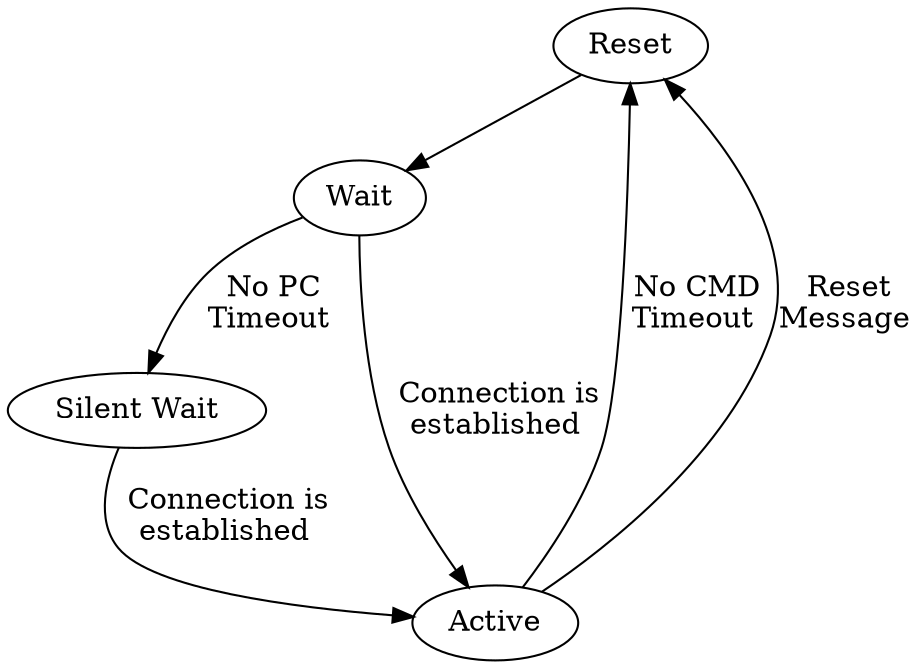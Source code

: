digraph G {
   // node with current defaults
  {
	node [shape=ellipse color=black fillcolor=white]
	S1 S2 S3 S4
  }
  S1 [label="Reset"]
  S2 [label="Wait"]
  S3 [label="Silent Wait"]
  S4 [label="Active"]

  S1->S2
  S2->S3 [label=" No PC\nTimeout"]
  S2->S4 [label=" Connection is\nestablished"]
  S3->S4 [label=" Connection is\nestablished"]
  S4->S1 [label=" No CMD\nTimeout"]
  S4->S1 [label=" Reset\nMessage"]
}